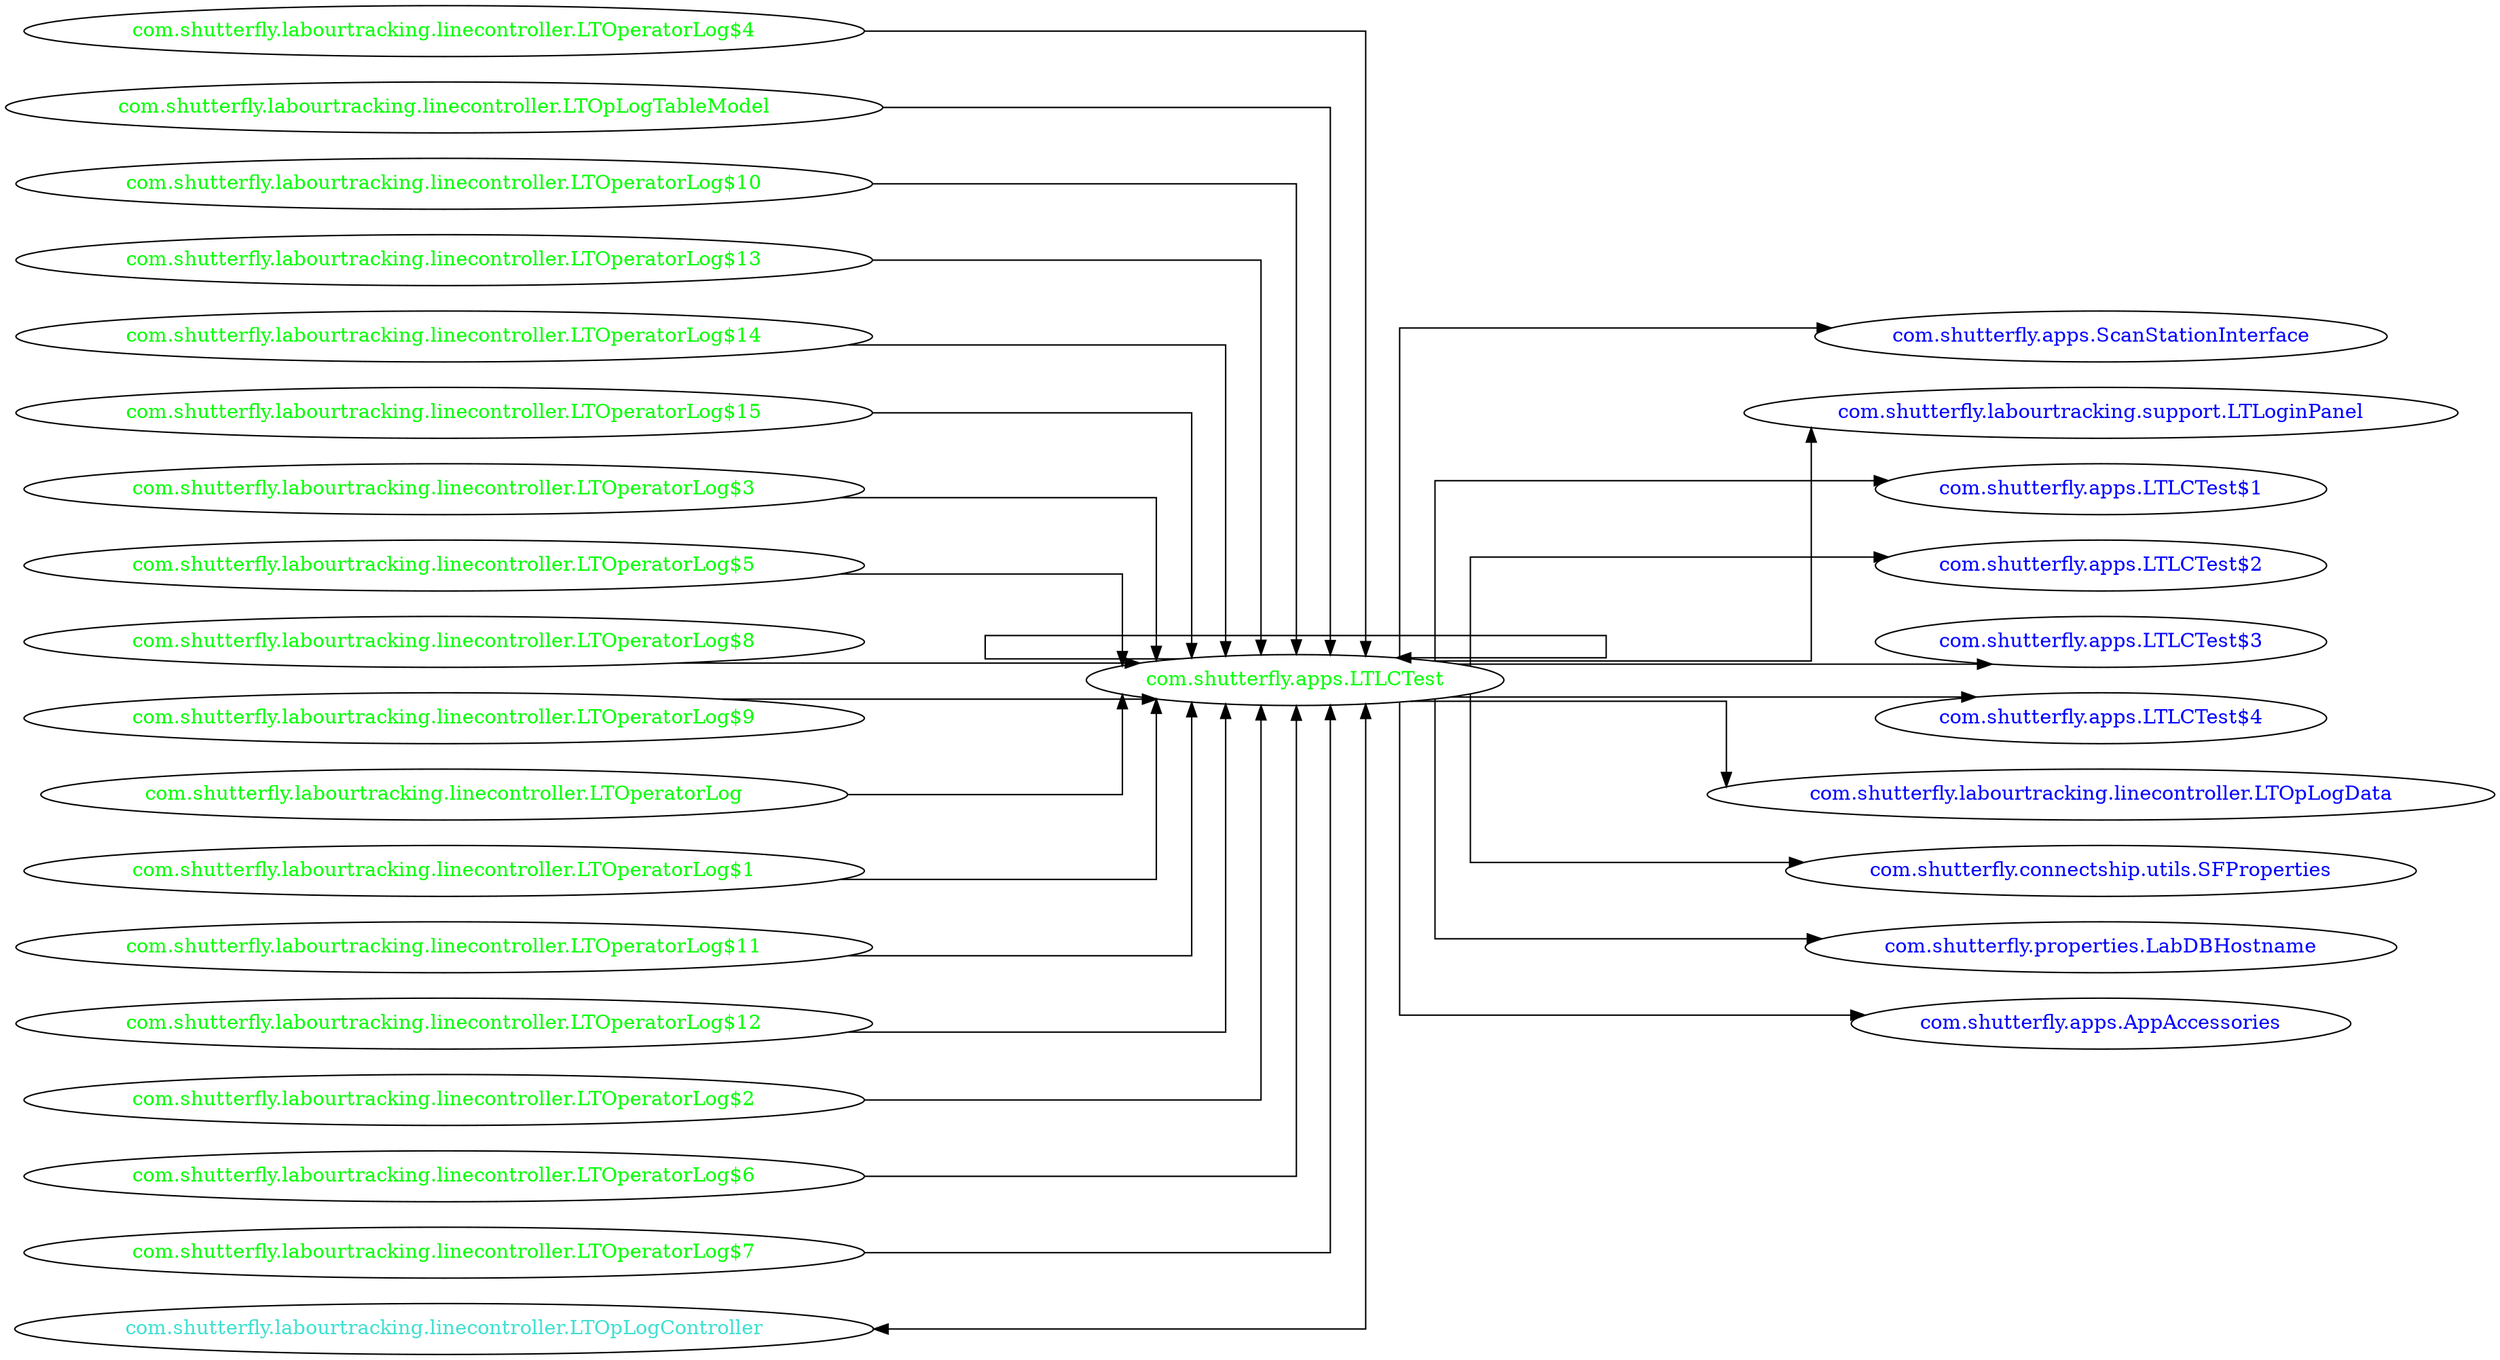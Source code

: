 digraph dependencyGraph {
 concentrate=true;
 ranksep="2.0";
 rankdir="LR"; 
 splines="ortho";
"com.shutterfly.apps.LTLCTest" [fontcolor="red"];
"com.shutterfly.apps.ScanStationInterface" [ fontcolor="blue" ];
"com.shutterfly.apps.LTLCTest"->"com.shutterfly.apps.ScanStationInterface";
"com.shutterfly.labourtracking.support.LTLoginPanel" [ fontcolor="blue" ];
"com.shutterfly.apps.LTLCTest"->"com.shutterfly.labourtracking.support.LTLoginPanel";
"com.shutterfly.apps.LTLCTest$1" [ fontcolor="blue" ];
"com.shutterfly.apps.LTLCTest"->"com.shutterfly.apps.LTLCTest$1";
"com.shutterfly.apps.LTLCTest$2" [ fontcolor="blue" ];
"com.shutterfly.apps.LTLCTest"->"com.shutterfly.apps.LTLCTest$2";
"com.shutterfly.apps.LTLCTest$3" [ fontcolor="blue" ];
"com.shutterfly.apps.LTLCTest"->"com.shutterfly.apps.LTLCTest$3";
"com.shutterfly.apps.LTLCTest$4" [ fontcolor="blue" ];
"com.shutterfly.apps.LTLCTest"->"com.shutterfly.apps.LTLCTest$4";
"com.shutterfly.labourtracking.linecontroller.LTOpLogData" [ fontcolor="blue" ];
"com.shutterfly.apps.LTLCTest"->"com.shutterfly.labourtracking.linecontroller.LTOpLogData";
"com.shutterfly.connectship.utils.SFProperties" [ fontcolor="blue" ];
"com.shutterfly.apps.LTLCTest"->"com.shutterfly.connectship.utils.SFProperties";
"com.shutterfly.properties.LabDBHostname" [ fontcolor="blue" ];
"com.shutterfly.apps.LTLCTest"->"com.shutterfly.properties.LabDBHostname";
"com.shutterfly.apps.AppAccessories" [ fontcolor="blue" ];
"com.shutterfly.apps.LTLCTest"->"com.shutterfly.apps.AppAccessories";
"com.shutterfly.labourtracking.linecontroller.LTOperatorLog$4" [ fontcolor="green" ];
"com.shutterfly.labourtracking.linecontroller.LTOperatorLog$4"->"com.shutterfly.apps.LTLCTest";
"com.shutterfly.apps.LTLCTest" [ fontcolor="green" ];
"com.shutterfly.apps.LTLCTest"->"com.shutterfly.apps.LTLCTest";
"com.shutterfly.labourtracking.linecontroller.LTOpLogTableModel" [ fontcolor="green" ];
"com.shutterfly.labourtracking.linecontroller.LTOpLogTableModel"->"com.shutterfly.apps.LTLCTest";
"com.shutterfly.labourtracking.linecontroller.LTOperatorLog$10" [ fontcolor="green" ];
"com.shutterfly.labourtracking.linecontroller.LTOperatorLog$10"->"com.shutterfly.apps.LTLCTest";
"com.shutterfly.labourtracking.linecontroller.LTOperatorLog$13" [ fontcolor="green" ];
"com.shutterfly.labourtracking.linecontroller.LTOperatorLog$13"->"com.shutterfly.apps.LTLCTest";
"com.shutterfly.labourtracking.linecontroller.LTOperatorLog$14" [ fontcolor="green" ];
"com.shutterfly.labourtracking.linecontroller.LTOperatorLog$14"->"com.shutterfly.apps.LTLCTest";
"com.shutterfly.labourtracking.linecontroller.LTOperatorLog$15" [ fontcolor="green" ];
"com.shutterfly.labourtracking.linecontroller.LTOperatorLog$15"->"com.shutterfly.apps.LTLCTest";
"com.shutterfly.labourtracking.linecontroller.LTOperatorLog$3" [ fontcolor="green" ];
"com.shutterfly.labourtracking.linecontroller.LTOperatorLog$3"->"com.shutterfly.apps.LTLCTest";
"com.shutterfly.labourtracking.linecontroller.LTOperatorLog$5" [ fontcolor="green" ];
"com.shutterfly.labourtracking.linecontroller.LTOperatorLog$5"->"com.shutterfly.apps.LTLCTest";
"com.shutterfly.labourtracking.linecontroller.LTOperatorLog$8" [ fontcolor="green" ];
"com.shutterfly.labourtracking.linecontroller.LTOperatorLog$8"->"com.shutterfly.apps.LTLCTest";
"com.shutterfly.labourtracking.linecontroller.LTOperatorLog$9" [ fontcolor="green" ];
"com.shutterfly.labourtracking.linecontroller.LTOperatorLog$9"->"com.shutterfly.apps.LTLCTest";
"com.shutterfly.labourtracking.linecontroller.LTOperatorLog" [ fontcolor="green" ];
"com.shutterfly.labourtracking.linecontroller.LTOperatorLog"->"com.shutterfly.apps.LTLCTest";
"com.shutterfly.labourtracking.linecontroller.LTOperatorLog$1" [ fontcolor="green" ];
"com.shutterfly.labourtracking.linecontroller.LTOperatorLog$1"->"com.shutterfly.apps.LTLCTest";
"com.shutterfly.labourtracking.linecontroller.LTOperatorLog$11" [ fontcolor="green" ];
"com.shutterfly.labourtracking.linecontroller.LTOperatorLog$11"->"com.shutterfly.apps.LTLCTest";
"com.shutterfly.labourtracking.linecontroller.LTOperatorLog$12" [ fontcolor="green" ];
"com.shutterfly.labourtracking.linecontroller.LTOperatorLog$12"->"com.shutterfly.apps.LTLCTest";
"com.shutterfly.labourtracking.linecontroller.LTOperatorLog$2" [ fontcolor="green" ];
"com.shutterfly.labourtracking.linecontroller.LTOperatorLog$2"->"com.shutterfly.apps.LTLCTest";
"com.shutterfly.labourtracking.linecontroller.LTOperatorLog$6" [ fontcolor="green" ];
"com.shutterfly.labourtracking.linecontroller.LTOperatorLog$6"->"com.shutterfly.apps.LTLCTest";
"com.shutterfly.labourtracking.linecontroller.LTOperatorLog$7" [ fontcolor="green" ];
"com.shutterfly.labourtracking.linecontroller.LTOperatorLog$7"->"com.shutterfly.apps.LTLCTest";
"com.shutterfly.labourtracking.linecontroller.LTOpLogController" [ fontcolor="turquoise" ];
"com.shutterfly.labourtracking.linecontroller.LTOpLogController"->"com.shutterfly.apps.LTLCTest" [dir=both];
}